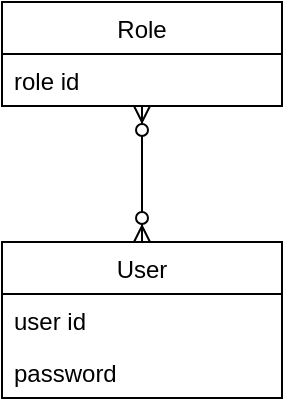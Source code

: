 <mxfile version="15.0.3" type="device"><diagram id="3n1ahzNX7EX7cFru7Kix" name="Page-1"><mxGraphModel dx="780" dy="1055" grid="1" gridSize="10" guides="1" tooltips="1" connect="1" arrows="1" fold="1" page="1" pageScale="1" pageWidth="827" pageHeight="1169" math="0" shadow="0"><root><mxCell id="0"/><mxCell id="1" parent="0"/><mxCell id="uIOV7KUQs8tumLqDw91w-1" value="User" style="swimlane;fontStyle=0;childLayout=stackLayout;horizontal=1;startSize=26;horizontalStack=0;resizeParent=1;resizeParentMax=0;resizeLast=0;collapsible=1;marginBottom=0;" vertex="1" parent="1"><mxGeometry x="40" y="160" width="140" height="78" as="geometry"/></mxCell><mxCell id="uIOV7KUQs8tumLqDw91w-2" value="user id" style="text;strokeColor=none;fillColor=none;align=left;verticalAlign=top;spacingLeft=4;spacingRight=4;overflow=hidden;rotatable=0;points=[[0,0.5],[1,0.5]];portConstraint=eastwest;" vertex="1" parent="uIOV7KUQs8tumLqDw91w-1"><mxGeometry y="26" width="140" height="26" as="geometry"/></mxCell><mxCell id="uIOV7KUQs8tumLqDw91w-3" value="password" style="text;strokeColor=none;fillColor=none;align=left;verticalAlign=top;spacingLeft=4;spacingRight=4;overflow=hidden;rotatable=0;points=[[0,0.5],[1,0.5]];portConstraint=eastwest;" vertex="1" parent="uIOV7KUQs8tumLqDw91w-1"><mxGeometry y="52" width="140" height="26" as="geometry"/></mxCell><mxCell id="uIOV7KUQs8tumLqDw91w-8" style="edgeStyle=orthogonalEdgeStyle;rounded=0;orthogonalLoop=1;jettySize=auto;html=1;entryX=0.5;entryY=0;entryDx=0;entryDy=0;endArrow=ERzeroToMany;endFill=1;startArrow=ERzeroToMany;startFill=1;" edge="1" parent="1" source="uIOV7KUQs8tumLqDw91w-5" target="uIOV7KUQs8tumLqDw91w-1"><mxGeometry relative="1" as="geometry"/></mxCell><mxCell id="uIOV7KUQs8tumLqDw91w-5" value="Role" style="swimlane;fontStyle=0;childLayout=stackLayout;horizontal=1;startSize=26;horizontalStack=0;resizeParent=1;resizeParentMax=0;resizeLast=0;collapsible=1;marginBottom=0;" vertex="1" parent="1"><mxGeometry x="40" y="40" width="140" height="52" as="geometry"/></mxCell><mxCell id="uIOV7KUQs8tumLqDw91w-6" value="role id" style="text;strokeColor=none;fillColor=none;align=left;verticalAlign=top;spacingLeft=4;spacingRight=4;overflow=hidden;rotatable=0;points=[[0,0.5],[1,0.5]];portConstraint=eastwest;" vertex="1" parent="uIOV7KUQs8tumLqDw91w-5"><mxGeometry y="26" width="140" height="26" as="geometry"/></mxCell></root></mxGraphModel></diagram></mxfile>